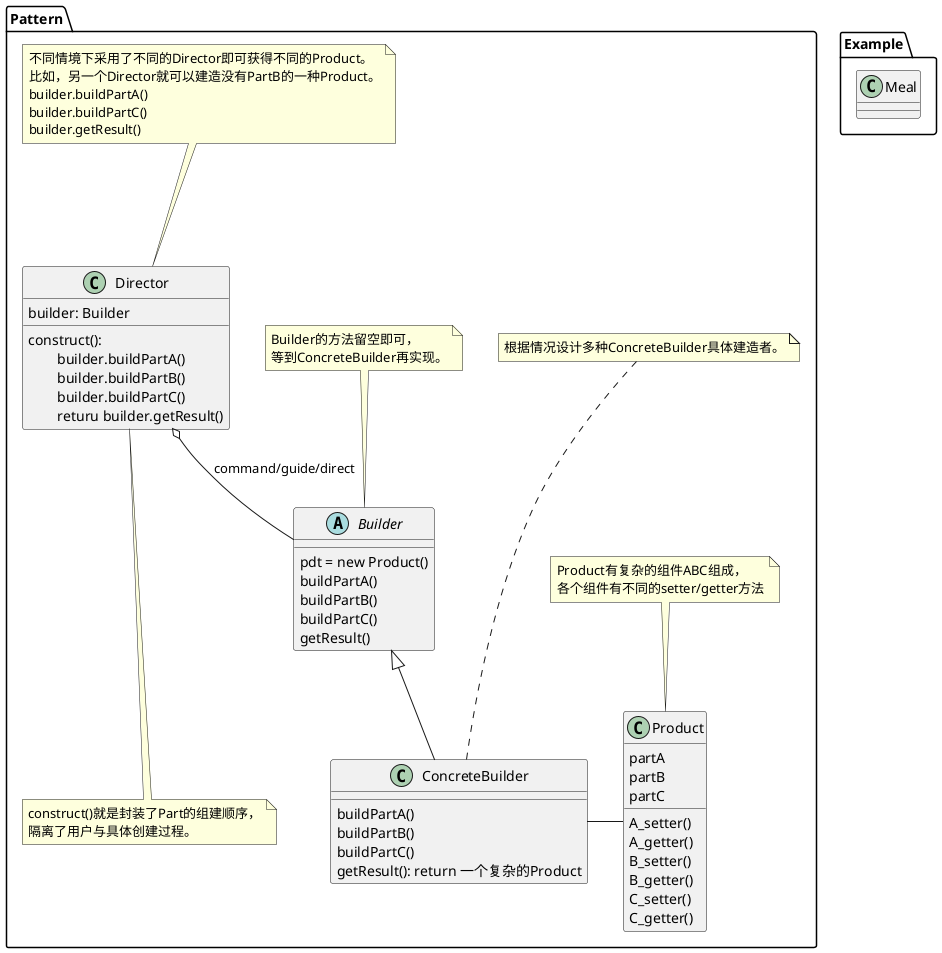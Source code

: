 @startuml

package Pattern{

    note as N1
        不同情境下采用了不同的Director即可获得不同的Product。
        比如，另一个Director就可以建造没有PartB的一种Product。
        builder.buildPartA()
        builder.buildPartC()
        builder.getResult()
    end note

    class Director{
        builder: Builder
        construct():
        \tbuilder.buildPartA()
        \tbuilder.buildPartB()
        \tbuilder.buildPartC()
        \treturu builder.getResult()

    }

    note as N2
        construct()就是封装了Part的组建顺序，
        隔离了用户与具体创建过程。
    end note

    N1 ... Director
    Director ... N2

    Director o-- Builder: command/guide/direct

    abstract class Builder{
        pdt = new Product()
        buildPartA()
        buildPartB()
        buildPartC()
        getResult()
    }

    note as N_B
        Builder的方法留空即可，
        等到ConcreteBuilder再实现。
    end note

    N_B .. Builder

    Builder <|-- ConcreteBuilder

    class ConcreteBuilder{
        buildPartA()
        buildPartB()
        buildPartC()
        getResult(): return 一个复杂的Product
    }

    note as N_CB
        根据情况设计多种ConcreteBuilder具体建造者。
    end note

    N_CB ... ConcreteBuilder

    ConcreteBuilder - Product

    class Product{
        partA
        partB
        partC
        A_setter()
        A_getter()
        B_setter()
        B_getter()
        C_setter()
        C_getter()
    }

    note as N_P
        Product有复杂的组件ABC组成，
        各个组件有不同的setter/getter方法
    end note

    N_P .. Product
}

package Example{
    class Meal
}

@enduml
